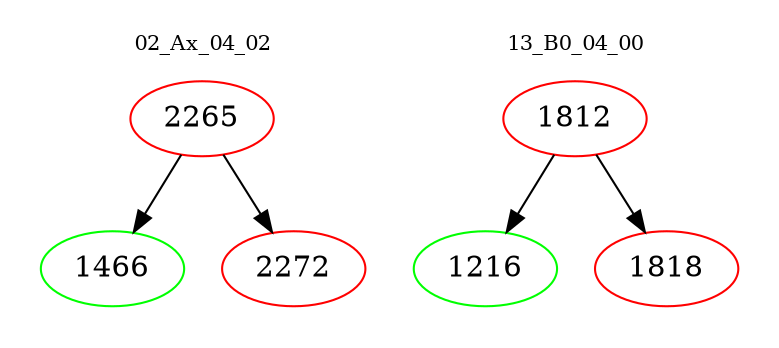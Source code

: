 digraph{
subgraph cluster_0 {
color = white
label = "02_Ax_04_02";
fontsize=10;
T0_2265 [label="2265", color="red"]
T0_2265 -> T0_1466 [color="black"]
T0_1466 [label="1466", color="green"]
T0_2265 -> T0_2272 [color="black"]
T0_2272 [label="2272", color="red"]
}
subgraph cluster_1 {
color = white
label = "13_B0_04_00";
fontsize=10;
T1_1812 [label="1812", color="red"]
T1_1812 -> T1_1216 [color="black"]
T1_1216 [label="1216", color="green"]
T1_1812 -> T1_1818 [color="black"]
T1_1818 [label="1818", color="red"]
}
}
